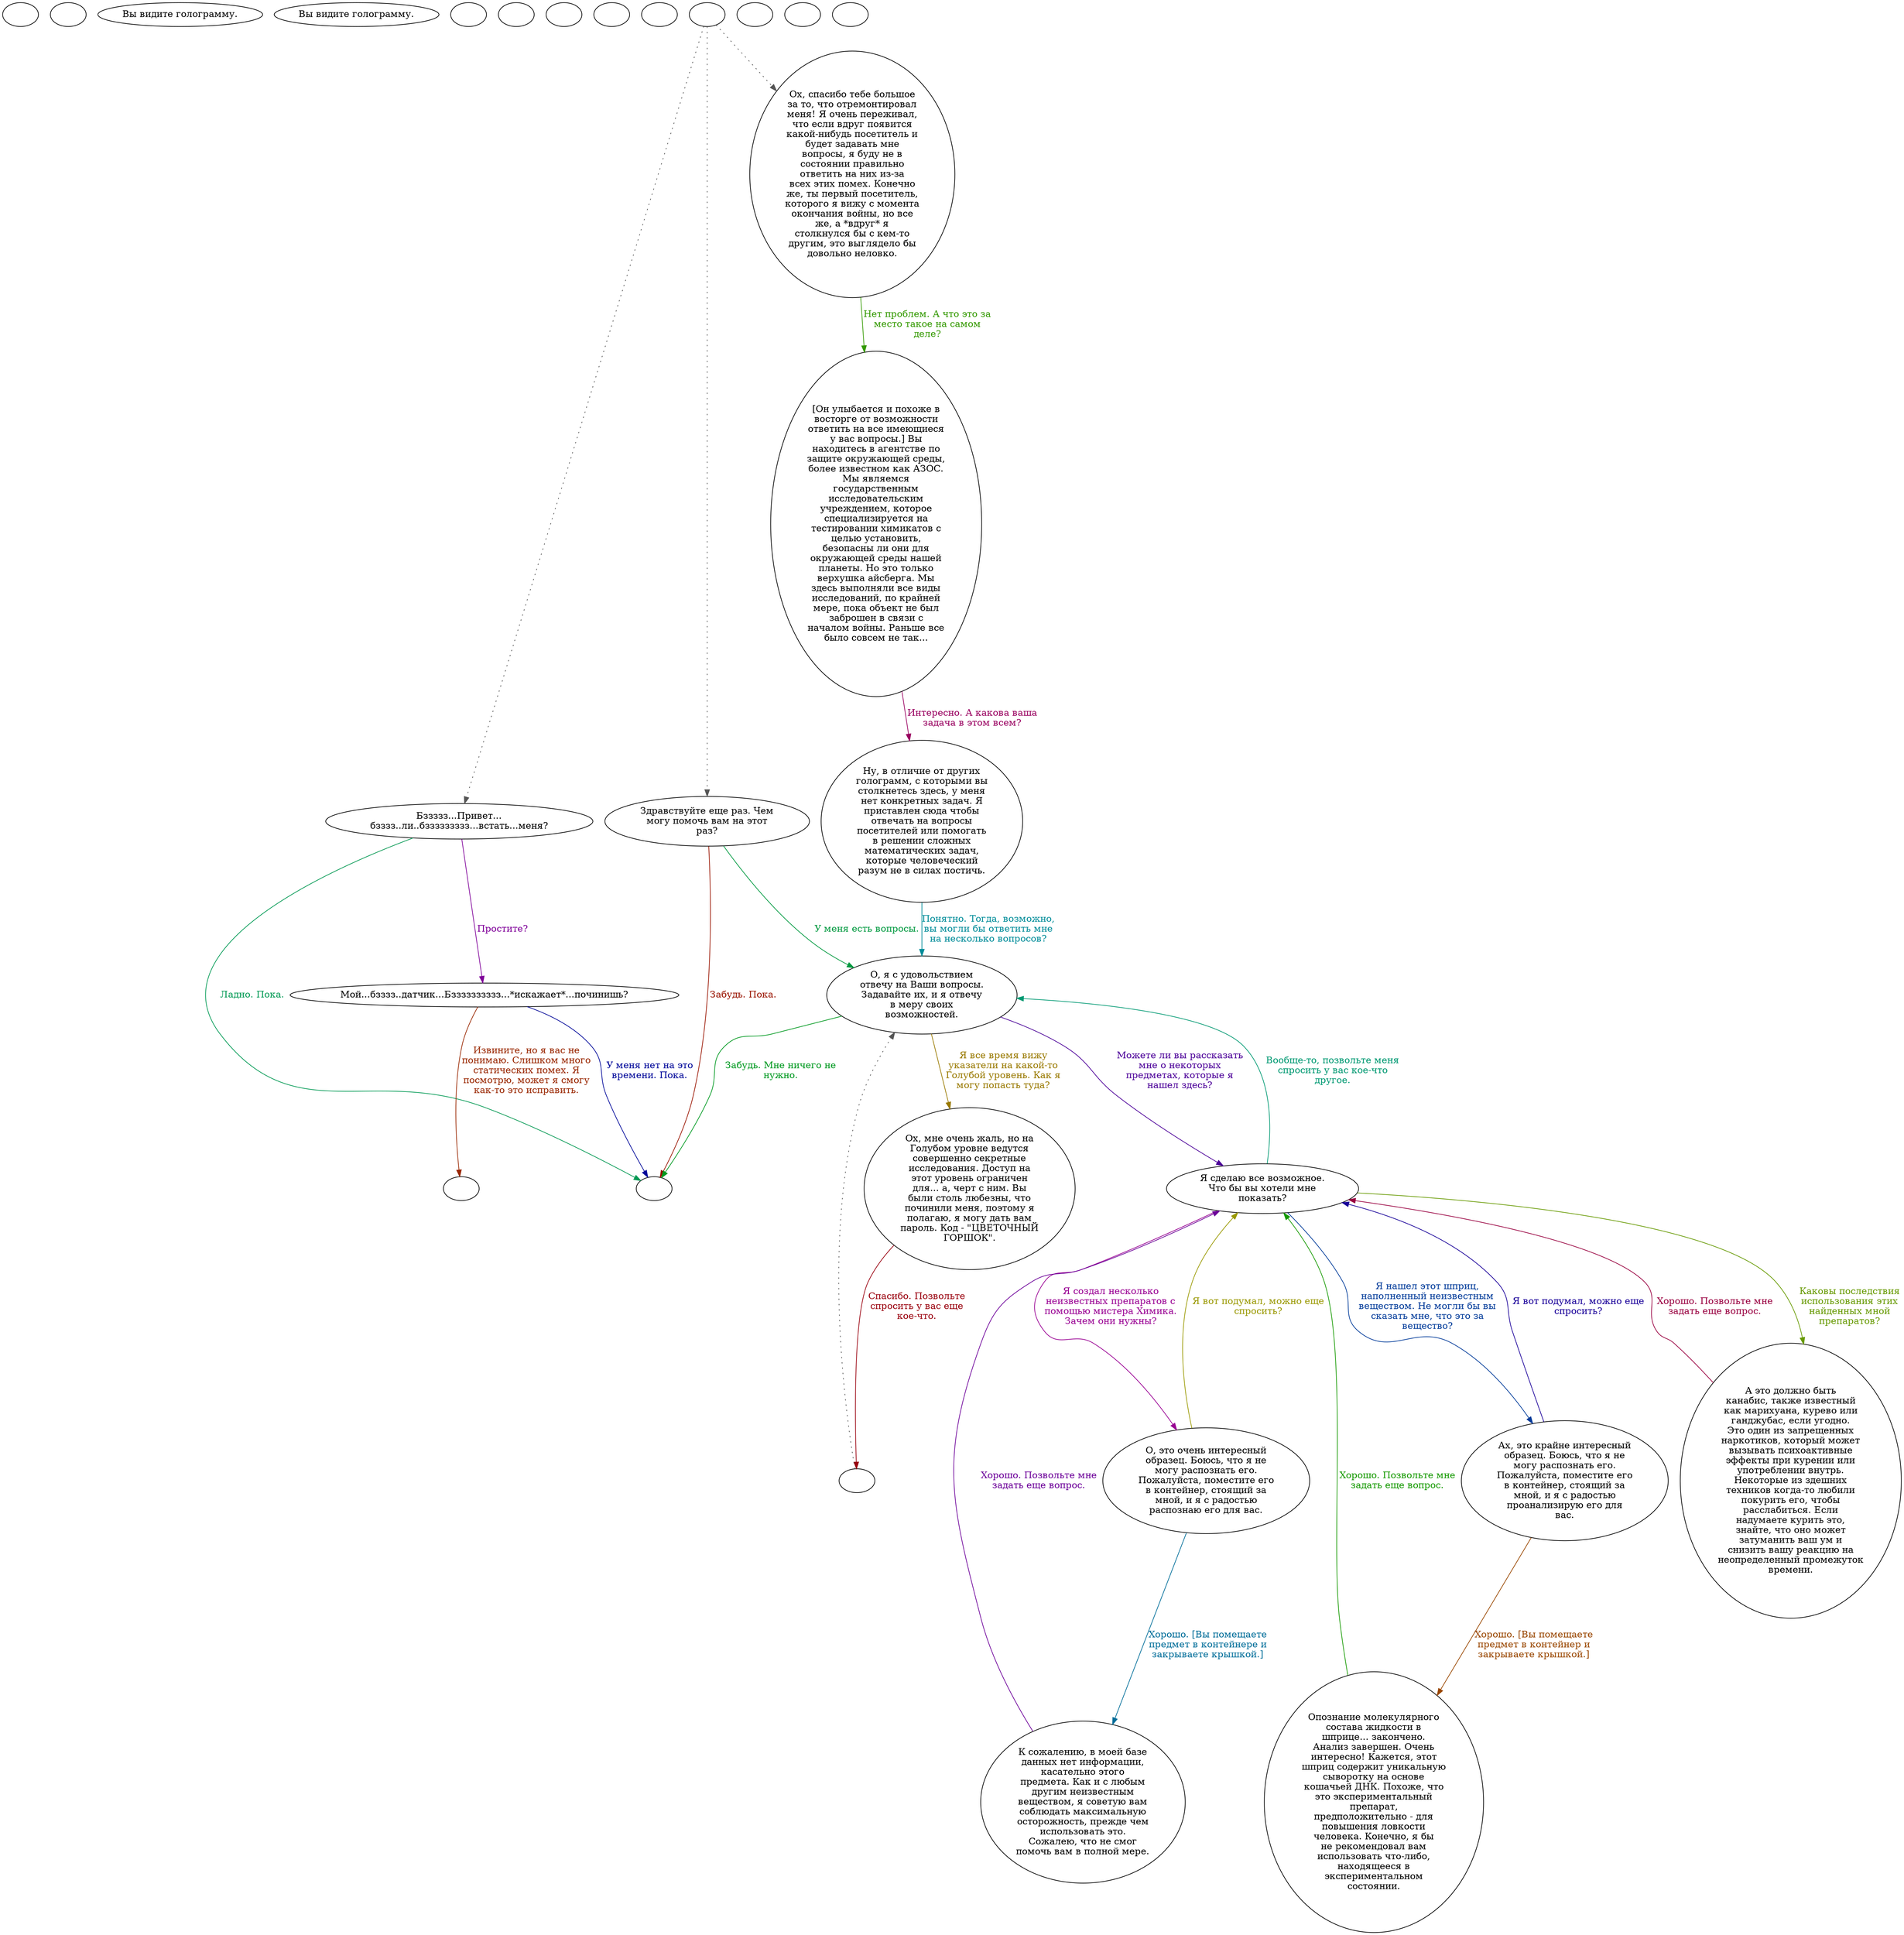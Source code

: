 digraph epac22 {
  "start" [style=filled       fillcolor="#FFFFFF"       color="#000000"]
  "start" [label=""]
  "use_p_proc" [style=filled       fillcolor="#FFFFFF"       color="#000000"]
  "use_p_proc" [label=""]
  "look_at_p_proc" [style=filled       fillcolor="#FFFFFF"       color="#000000"]
  "look_at_p_proc" [label="Вы видите голограмму."]
  "description_p_proc" [style=filled       fillcolor="#FFFFFF"       color="#000000"]
  "description_p_proc" [label="Вы видите голограмму."]
  "use_skill_on_p_proc" [style=filled       fillcolor="#FFFFFF"       color="#000000"]
  "use_skill_on_p_proc" [label=""]
  "use_obj_on_p_proc" [style=filled       fillcolor="#FFFFFF"       color="#000000"]
  "use_obj_on_p_proc" [label=""]
  "damage_p_proc" [style=filled       fillcolor="#FFFFFF"       color="#000000"]
  "damage_p_proc" [label=""]
  "map_enter_p_proc" [style=filled       fillcolor="#FFFFFF"       color="#000000"]
  "map_enter_p_proc" [label=""]
  "map_update_p_proc" [style=filled       fillcolor="#FFFFFF"       color="#000000"]
  "map_update_p_proc" [label=""]
  "talk_p_proc" [style=filled       fillcolor="#FFFFFF"       color="#000000"]
  "talk_p_proc" -> "Node003" [style=dotted color="#555555"]
  "talk_p_proc" -> "Node019" [style=dotted color="#555555"]
  "talk_p_proc" -> "Node001" [style=dotted color="#555555"]
  "talk_p_proc" [label=""]
  "Node001" [style=filled       fillcolor="#FFFFFF"       color="#000000"]
  "Node001" [label="Бззззз...Привет...\nбзззз..ли..бззззззззз...встать...меня?"]
  "Node001" -> "Node002" [label="Простите?" color="#7F0099" fontcolor="#7F0099"]
  "Node001" -> "Node999" [label="Ладно. Пока." color="#009953" fontcolor="#009953"]
  "Node002" [style=filled       fillcolor="#FFFFFF"       color="#000000"]
  "Node002" [label="Мой...бзззз..датчик...Бзззззззззз...*искажает*...починишь?"]
  "Node002" -> "Node991" [label="Извините, но я вас не\nпонимаю. Слишком много\nстатических помех. Я\nпосмотрю, может я смогу\nкак-то это исправить." color="#992600" fontcolor="#992600"]
  "Node002" -> "Node999" [label="У меня нет на это\nвремени. Пока." color="#000799" fontcolor="#000799"]
  "Node003" [style=filled       fillcolor="#FFFFFF"       color="#000000"]
  "Node003" [label="Ох, спасибо тебе большое\nза то, что отремонтировал\nменя! Я очень переживал,\nчто если вдруг появится\nкакой-нибудь посетитель и\nбудет задавать мне\nвопросы, я буду не в\nсостоянии правильно\nответить на них из-за\nвсех этих помех. Конечно\nже, ты первый посетитель,\nкоторого я вижу с момента\nокончания войны, но все\nже, а *вдруг* я\nстолкнулся бы с кем-то\nдругим, это выглядело бы\nдовольно неловко."]
  "Node003" -> "Node004" [label="Нет проблем. А что это за\nместо такое на самом\nделе?" color="#339900" fontcolor="#339900"]
  "Node004" [style=filled       fillcolor="#FFFFFF"       color="#000000"]
  "Node004" [label="[Он улыбается и похоже в\nвосторге от возможности\nответить на все имеющиеся\nу вас вопросы.] Вы\nнаходитесь в агентстве по\nзащите окружающей среды,\nболее известном как АЗОС.\nМы являемся\nгосударственным\nисследовательским\nучреждением, которое\nспециализируется на\nтестировании химикатов с\nцелью установить,\nбезопасны ли они для\nокружающей среды нашей\nпланеты. Но это только\nверхушка айсберга. Мы\nздесь выполняли все виды\nисследований, по крайней\nмере, пока объект не был\nзаброшен в связи с\nначалом войны. Раньше все\nбыло совсем не так..."]
  "Node004" -> "Node005" [label="Интересно. А какова ваша\nзадача в этом всем?" color="#990060" fontcolor="#990060"]
  "Node005" [style=filled       fillcolor="#FFFFFF"       color="#000000"]
  "Node005" [label="Ну, в отличие от других\nголограмм, с которыми вы\nстолкнетесь здесь, у меня\nнет конкретных задач. Я\nприставлен сюда чтобы\nотвечать на вопросы\nпосетителей или помогать\nв решении сложных\nматематических задач,\nкоторые человеческий\nразум не в силах постичь."]
  "Node005" -> "Node006" [label="Понятно. Тогда, возможно,\nвы могли бы ответить мне\nна несколько вопросов?" color="#008C99" fontcolor="#008C99"]
  "Node006" [style=filled       fillcolor="#FFFFFF"       color="#000000"]
  "Node006" [label="О, я с удовольствием\nотвечу на Ваши вопросы.\nЗадавайте их, и я отвечу\nв меру своих\nвозможностей."]
  "Node006" -> "Node009" [label="Я все время вижу\nуказатели на какой-то\nГолубой уровень. Как я\nмогу попасть туда?" color="#997900" fontcolor="#997900"]
  "Node006" -> "Node010" [label="Можете ли вы рассказать\nмне о некоторых\nпредметах, которые я\nнашел здесь?" color="#4C0099" fontcolor="#4C0099"]
  "Node006" -> "Node999" [label="Забудь. Мне ничего не\nнужно." color="#009920" fontcolor="#009920"]
  "Node009" [style=filled       fillcolor="#FFFFFF"       color="#000000"]
  "Node009" [label="Ох, мне очень жаль, но на\nГолубом уровне ведутся\nсовершенно секретные\nисследования. Доступ на\nэтот уровень ограничен\nдля... а, черт с ним. Вы\nбыли столь любезны, что\nпочинили меня, поэтому я\nполагаю, я могу дать вам\nпароль. Код - \"ЦВЕТОЧНЫЙ\nГОРШОК\"."]
  "Node009" -> "Node990" [label="Спасибо. Позвольте\nспросить у вас еще\nкое-что." color="#99000D" fontcolor="#99000D"]
  "Node010" [style=filled       fillcolor="#FFFFFF"       color="#000000"]
  "Node010" [label="Я сделаю все возможное.\nЧто бы вы хотели мне\nпоказать?"]
  "Node010" -> "Node013" [label="Я нашел этот шприц,\nнаполненный неизвестным\nвеществом. Не могли бы вы\nсказать мне, что это за\nвещество?" color="#003A99" fontcolor="#003A99"]
  "Node010" -> "Node015" [label="Каковы последствия\nиспользования этих\nнайденных мной\nпрепаратов?" color="#669900" fontcolor="#669900"]
  "Node010" -> "Node016" [label="Я создал несколько\nнеизвестных препаратов с\nпомощью мистера Химика.\nЗачем они нужны?" color="#990093" fontcolor="#990093"]
  "Node010" -> "Node006" [label="Вообще-то, позвольте меня\nспросить у вас кое-что\nдругое." color="#009972" fontcolor="#009972"]
  "Node013" [style=filled       fillcolor="#FFFFFF"       color="#000000"]
  "Node013" [label="Ах, это крайне интересный\nобразец. Боюсь, что я не\nмогу распознать его.\nПожалуйста, поместите его\nв контейнер, стоящий за\nмной, и я с радостью\nпроанализирую его для\nвас."]
  "Node013" -> "Node014" [label="Хорошо. [Вы помещаете\nпредмет в контейнер и\nзакрываете крышкой.]" color="#994600" fontcolor="#994600"]
  "Node013" -> "Node010" [label="Я вот подумал, можно еще\nспросить?" color="#190099" fontcolor="#190099"]
  "Node014" [style=filled       fillcolor="#FFFFFF"       color="#000000"]
  "Node014" [label="Опознание молекулярного\nсостава жидкости в\nшприце... закончено.\nАнализ завершен. Очень\nинтересно! Кажется, этот\nшприц содержит уникальную\nсыворотку на основе\nкошачьей ДНК. Похоже, что\nэто экспериментальный\nпрепарат,\nпредположительно - для\nповышения ловкости\nчеловека. Конечно, я бы\nне рекомендовал вам\nиспользовать что-либо,\nнаходящееся в\nэкспериментальном\nсостоянии."]
  "Node014" -> "Node010" [label="Хорошо. Позвольте мне\nзадать еще вопрос." color="#149900" fontcolor="#149900"]
  "Node015" [style=filled       fillcolor="#FFFFFF"       color="#000000"]
  "Node015" [label="А это должно быть\nканабис, также известный\nкак марихуана, курево или\nганджубас, если угодно.\nЭто один из запрещенных\nнаркотиков, который может\nвызывать психоактивные\nэффекты при курении или\nупотреблении внутрь.\nНекоторые из здешних\nтехников когда-то любили\nпокурить его, чтобы\nрасслабиться. Если\nнадумаете курить это,\nзнайте, что оно может\nзатуманить ваш ум и\nснизить вашу реакцию на\nнеопределенный промежуток\nвремени."]
  "Node015" -> "Node010" [label="Хорошо. Позвольте мне\nзадать еще вопрос." color="#990040" fontcolor="#990040"]
  "Node016" [style=filled       fillcolor="#FFFFFF"       color="#000000"]
  "Node016" [label="О, это очень интересный\nобразец. Боюсь, что я не\nмогу распознать его.\nПожалуйста, поместите его\nв контейнер, стоящий за\nмной, и я с радостью\nраспознаю его для вас."]
  "Node016" -> "Node017" [label="Хорошо. [Вы помещаете\nпредмет в контейнере и\nзакрываете крышкой.]" color="#006D99" fontcolor="#006D99"]
  "Node016" -> "Node010" [label="Я вот подумал, можно еще\nспросить?" color="#999800" fontcolor="#999800"]
  "Node017" [style=filled       fillcolor="#FFFFFF"       color="#000000"]
  "Node017" [label="К сожалению, в моей базе\nданных нет информации,\nкасательно этого\nпредмета. Как и с любым\nдругим неизвестным\nвеществом, я советую вам\nсоблюдать максимальную\nосторожность, прежде чем\nиспользовать это.\nСожалею, что не смог\nпомочь вам в полной мере."]
  "Node017" -> "Node010" [label="Хорошо. Позвольте мне\nзадать еще вопрос." color="#6C0099" fontcolor="#6C0099"]
  "Node019" [style=filled       fillcolor="#FFFFFF"       color="#000000"]
  "Node019" [label="Здравствуйте еще раз. Чем\nмогу помочь вам на этот\nраз?"]
  "Node019" -> "Node006" [label="У меня есть вопросы." color="#00993F" fontcolor="#00993F"]
  "Node019" -> "Node999" [label="Забудь. Пока." color="#991300" fontcolor="#991300"]
  "Node990" [style=filled       fillcolor="#FFFFFF"       color="#000000"]
  "Node990" -> "Node006" [style=dotted color="#555555"]
  "Node990" [label=""]
  "Node991" [style=filled       fillcolor="#FFFFFF"       color="#000000"]
  "Node991" [label=""]
  "Node999" [style=filled       fillcolor="#FFFFFF"       color="#000000"]
  "Node999" [label=""]
  "timed_event_p_proc" [style=filled       fillcolor="#FFFFFF"       color="#000000"]
  "timed_event_p_proc" [label=""]
  "combat_p_proc" [style=filled       fillcolor="#FFFFFF"       color="#000000"]
  "combat_p_proc" [label=""]
  "critter_p_proc" [style=filled       fillcolor="#FFFFFF"       color="#000000"]
  "critter_p_proc" [label=""]
}
